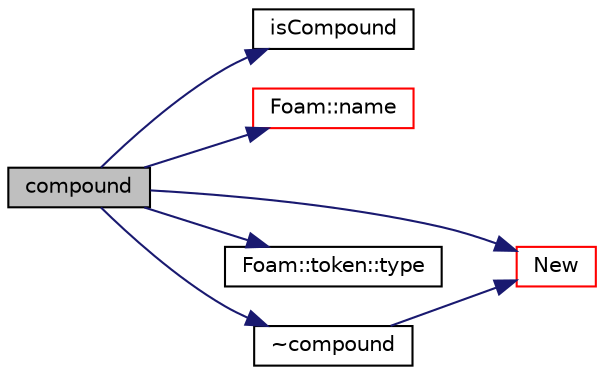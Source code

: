 digraph "compound"
{
  bgcolor="transparent";
  edge [fontname="Helvetica",fontsize="10",labelfontname="Helvetica",labelfontsize="10"];
  node [fontname="Helvetica",fontsize="10",shape=record];
  rankdir="LR";
  Node1 [label="compound",height=0.2,width=0.4,color="black", fillcolor="grey75", style="filled", fontcolor="black"];
  Node1 -> Node2 [color="midnightblue",fontsize="10",style="solid",fontname="Helvetica"];
  Node2 [label="isCompound",height=0.2,width=0.4,color="black",URL="$a00335.html#a5526b1ed4c0af8c93b921751f9beec9d",tooltip="Return true if name is a compound type. "];
  Node1 -> Node3 [color="midnightblue",fontsize="10",style="solid",fontname="Helvetica"];
  Node3 [label="Foam::name",height=0.2,width=0.4,color="red",URL="$a10974.html#adcb0df2bd4953cb6bb390272d8263c3a",tooltip="Return a string representation of a complex. "];
  Node1 -> Node4 [color="midnightblue",fontsize="10",style="solid",fontname="Helvetica"];
  Node4 [label="New",height=0.2,width=0.4,color="red",URL="$a00335.html#a25edcfdc601d8f20a0924b57f88a3e6e",tooltip="Select null constructed. "];
  Node1 -> Node5 [color="midnightblue",fontsize="10",style="solid",fontname="Helvetica"];
  Node5 [label="Foam::token::type",height=0.2,width=0.4,color="black",URL="$a02697.html#ac8b80050129dbe1dac1721bdbe74cd96"];
  Node1 -> Node6 [color="midnightblue",fontsize="10",style="solid",fontname="Helvetica"];
  Node6 [label="~compound",height=0.2,width=0.4,color="black",URL="$a00335.html#ac72ea01a0ab1a180124806a8f76fe8df",tooltip="Destructor. "];
  Node6 -> Node4 [color="midnightblue",fontsize="10",style="solid",fontname="Helvetica"];
}
